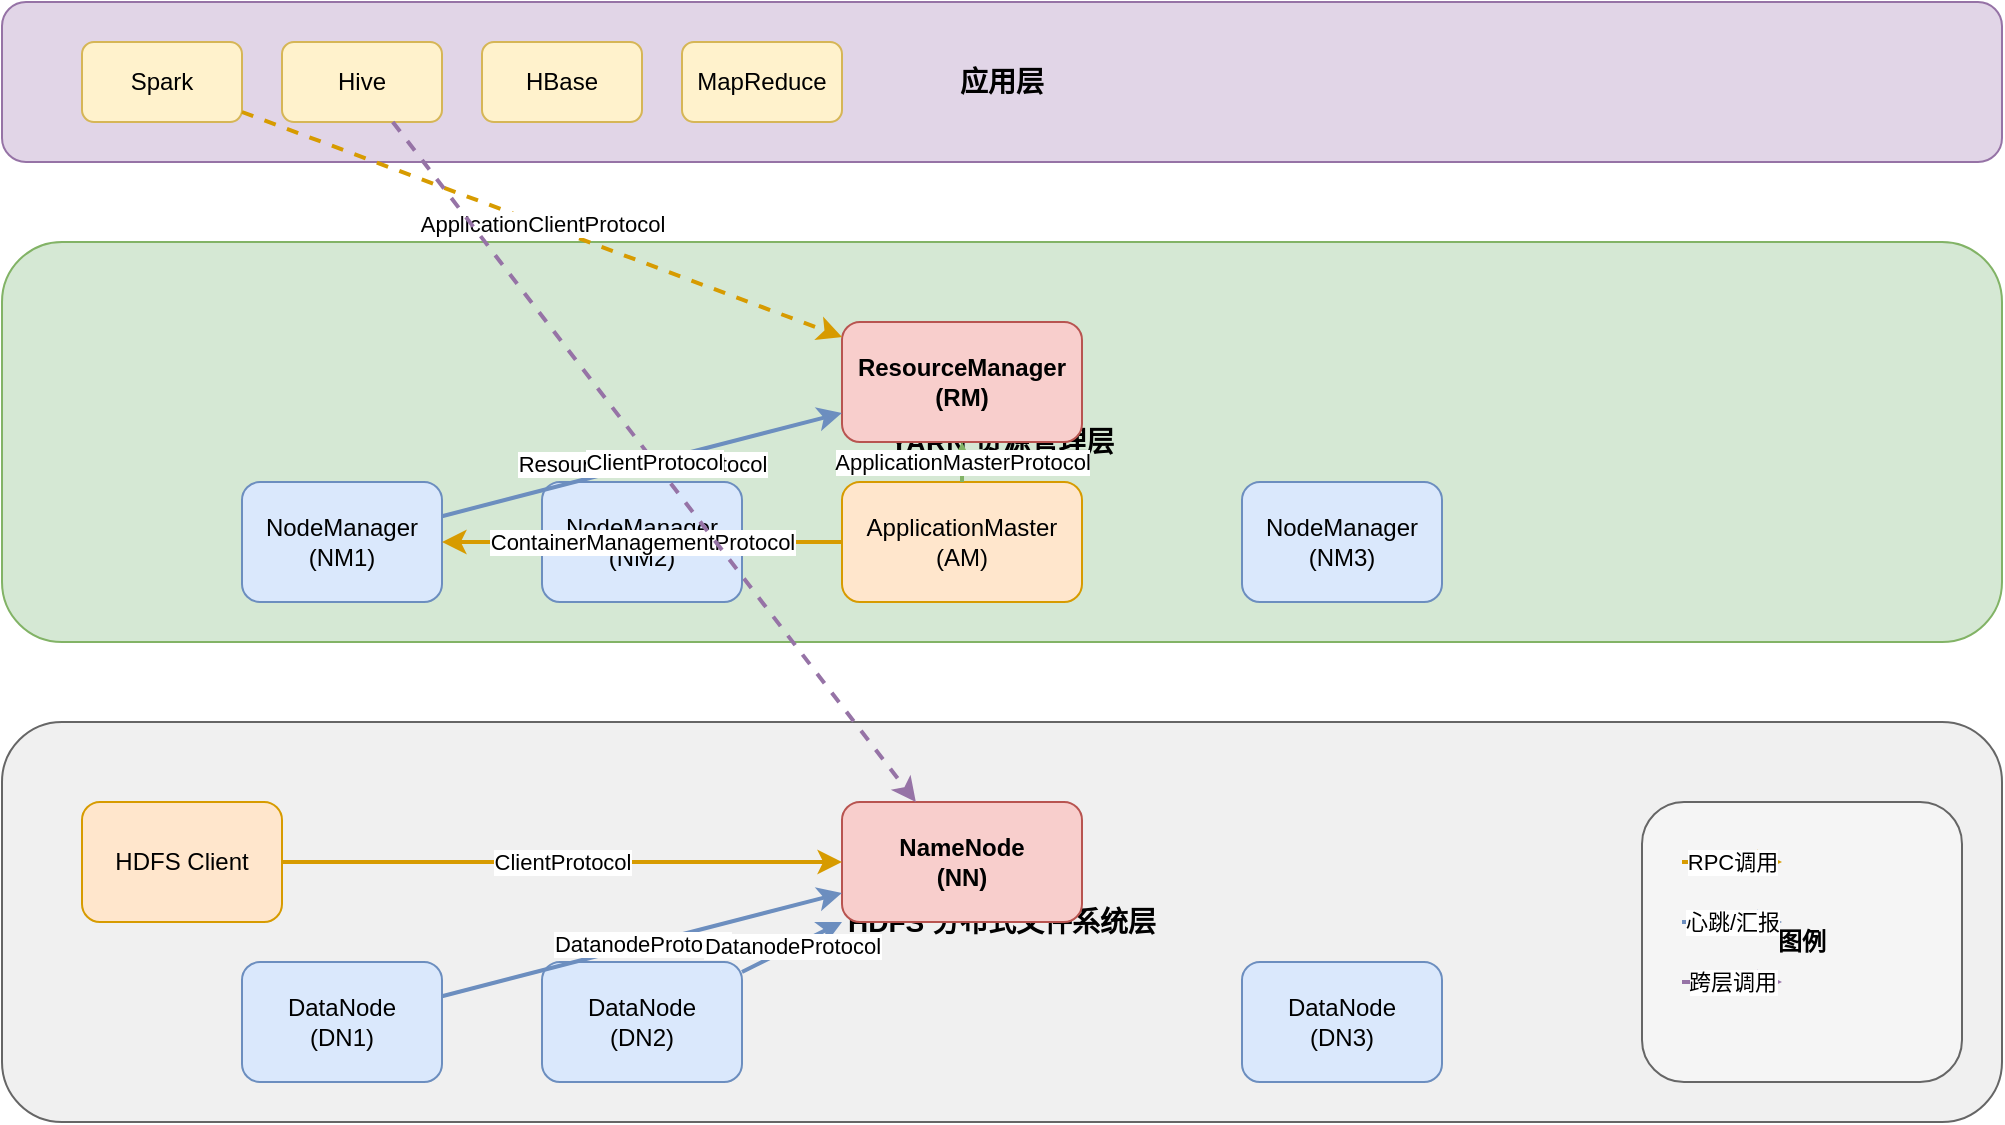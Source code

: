 <mxfile version="22.1.16">
  <diagram name="Hadoop-RPC-Ecosystem" id="hadoop-rpc-ecosystem">
    <mxGraphModel dx="1422" dy="794" grid="1" gridSize="10" guides="1" tooltips="1" connect="1" arrows="1" fold="1" page="1" pageScale="1" pageWidth="1169" pageHeight="827" math="0" shadow="0">
      <root>
        <mxCell id="0" />
        <mxCell id="1" parent="0" />
        
        <!-- 应用层 -->
        <mxCell id="app-layer" value="应用层" style="rounded=1;whiteSpace=wrap;html=1;fillColor=#e1d5e7;strokeColor=#9673a6;fontSize=14;fontStyle=1;" vertex="1" parent="1">
          <mxGeometry x="80" y="40" width="1000" height="80" as="geometry" />
        </mxCell>
        
        <mxCell id="spark" value="Spark" style="rounded=1;whiteSpace=wrap;html=1;fillColor=#fff2cc;strokeColor=#d6b656;" vertex="1" parent="1">
          <mxGeometry x="120" y="60" width="80" height="40" as="geometry" />
        </mxCell>
        
        <mxCell id="hive" value="Hive" style="rounded=1;whiteSpace=wrap;html=1;fillColor=#fff2cc;strokeColor=#d6b656;" vertex="1" parent="1">
          <mxGeometry x="220" y="60" width="80" height="40" as="geometry" />
        </mxCell>
        
        <mxCell id="hbase" value="HBase" style="rounded=1;whiteSpace=wrap;html=1;fillColor=#fff2cc;strokeColor=#d6b656;" vertex="1" parent="1">
          <mxGeometry x="320" y="60" width="80" height="40" as="geometry" />
        </mxCell>
        
        <mxCell id="mapreduce" value="MapReduce" style="rounded=1;whiteSpace=wrap;html=1;fillColor=#fff2cc;strokeColor=#d6b656;" vertex="1" parent="1">
          <mxGeometry x="420" y="60" width="80" height="40" as="geometry" />
        </mxCell>
        
        <!-- YARN层 -->
        <mxCell id="yarn-layer" value="YARN 资源管理层" style="rounded=1;whiteSpace=wrap;html=1;fillColor=#d5e8d4;strokeColor=#82b366;fontSize=14;fontStyle=1;" vertex="1" parent="1">
          <mxGeometry x="80" y="160" width="1000" height="200" as="geometry" />
        </mxCell>
        
        <mxCell id="resource-manager" value="ResourceManager&#xa;(RM)" style="rounded=1;whiteSpace=wrap;html=1;fillColor=#f8cecc;strokeColor=#b85450;fontSize=12;fontStyle=1;" vertex="1" parent="1">
          <mxGeometry x="500" y="200" width="120" height="60" as="geometry" />
        </mxCell>
        
        <mxCell id="node-manager1" value="NodeManager&#xa;(NM1)" style="rounded=1;whiteSpace=wrap;html=1;fillColor=#dae8fc;strokeColor=#6c8ebf;" vertex="1" parent="1">
          <mxGeometry x="200" y="280" width="100" height="60" as="geometry" />
        </mxCell>
        
        <mxCell id="node-manager2" value="NodeManager&#xa;(NM2)" style="rounded=1;whiteSpace=wrap;html=1;fillColor=#dae8fc;strokeColor=#6c8ebf;" vertex="1" parent="1">
          <mxGeometry x="350" y="280" width="100" height="60" as="geometry" />
        </mxCell>
        
        <mxCell id="node-manager3" value="NodeManager&#xa;(NM3)" style="rounded=1;whiteSpace=wrap;html=1;fillColor=#dae8fc;strokeColor=#6c8ebf;" vertex="1" parent="1">
          <mxGeometry x="700" y="280" width="100" height="60" as="geometry" />
        </mxCell>
        
        <mxCell id="app-master" value="ApplicationMaster&#xa;(AM)" style="rounded=1;whiteSpace=wrap;html=1;fillColor=#ffe6cc;strokeColor=#d79b00;" vertex="1" parent="1">
          <mxGeometry x="500" y="280" width="120" height="60" as="geometry" />
        </mxCell>
        
        <!-- HDFS层 -->
        <mxCell id="hdfs-layer" value="HDFS 分布式文件系统层" style="rounded=1;whiteSpace=wrap;html=1;fillColor=#f0f0f0;strokeColor=#666666;fontSize=14;fontStyle=1;" vertex="1" parent="1">
          <mxGeometry x="80" y="400" width="1000" height="200" as="geometry" />
        </mxCell>
        
        <mxCell id="namenode" value="NameNode&#xa;(NN)" style="rounded=1;whiteSpace=wrap;html=1;fillColor=#f8cecc;strokeColor=#b85450;fontSize=12;fontStyle=1;" vertex="1" parent="1">
          <mxGeometry x="500" y="440" width="120" height="60" as="geometry" />
        </mxCell>
        
        <mxCell id="datanode1" value="DataNode&#xa;(DN1)" style="rounded=1;whiteSpace=wrap;html=1;fillColor=#dae8fc;strokeColor=#6c8ebf;" vertex="1" parent="1">
          <mxGeometry x="200" y="520" width="100" height="60" as="geometry" />
        </mxCell>
        
        <mxCell id="datanode2" value="DataNode&#xa;(DN2)" style="rounded=1;whiteSpace=wrap;html=1;fillColor=#dae8fc;strokeColor=#6c8ebf;" vertex="1" parent="1">
          <mxGeometry x="350" y="520" width="100" height="60" as="geometry" />
        </mxCell>
        
        <mxCell id="datanode3" value="DataNode&#xa;(DN3)" style="rounded=1;whiteSpace=wrap;html=1;fillColor=#dae8fc;strokeColor=#6c8ebf;" vertex="1" parent="1">
          <mxGeometry x="700" y="520" width="100" height="60" as="geometry" />
        </mxCell>
        
        <mxCell id="hdfs-client" value="HDFS Client" style="rounded=1;whiteSpace=wrap;html=1;fillColor=#ffe6cc;strokeColor=#d79b00;" vertex="1" parent="1">
          <mxGeometry x="120" y="440" width="100" height="60" as="geometry" />
        </mxCell>
        
        <!-- RPC连接线 -->
        <!-- 应用层到YARN -->
        <mxCell id="spark-to-rm" value="ApplicationClientProtocol" style="endArrow=classic;html=1;strokeColor=#d79b00;strokeWidth=2;dashed=1;" edge="1" parent="1" source="spark" target="resource-manager">
          <mxGeometry width="50" height="50" relative="1" as="geometry">
            <mxPoint x="400" y="300" as="sourcePoint" />
            <mxPoint x="450" y="250" as="targetPoint" />
          </mxGeometry>
        </mxCell>
        
        <!-- YARN内部RPC -->
        <mxCell id="am-to-rm" value="ApplicationMasterProtocol" style="endArrow=classic;html=1;strokeColor=#82b366;strokeWidth=2;" edge="1" parent="1" source="app-master" target="resource-manager">
          <mxGeometry width="50" height="50" relative="1" as="geometry">
            <mxPoint x="400" y="300" as="sourcePoint" />
            <mxPoint x="450" y="250" as="targetPoint" />
          </mxGeometry>
        </mxCell>
        
        <mxCell id="nm1-to-rm" value="ResourceTrackerProtocol" style="endArrow=classic;html=1;strokeColor=#6c8ebf;strokeWidth=2;" edge="1" parent="1" source="node-manager1" target="resource-manager">
          <mxGeometry width="50" height="50" relative="1" as="geometry">
            <mxPoint x="400" y="300" as="sourcePoint" />
            <mxPoint x="450" y="250" as="targetPoint" />
          </mxGeometry>
        </mxCell>
        
        <mxCell id="am-to-nm1" value="ContainerManagementProtocol" style="endArrow=classic;html=1;strokeColor=#d79b00;strokeWidth=2;" edge="1" parent="1" source="app-master" target="node-manager1">
          <mxGeometry width="50" height="50" relative="1" as="geometry">
            <mxPoint x="400" y="300" as="sourcePoint" />
            <mxPoint x="450" y="250" as="targetPoint" />
          </mxGeometry>
        </mxCell>
        
        <!-- HDFS内部RPC -->
        <mxCell id="client-to-nn" value="ClientProtocol" style="endArrow=classic;html=1;strokeColor=#d79b00;strokeWidth=2;" edge="1" parent="1" source="hdfs-client" target="namenode">
          <mxGeometry width="50" height="50" relative="1" as="geometry">
            <mxPoint x="400" y="500" as="sourcePoint" />
            <mxPoint x="450" y="450" as="targetPoint" />
          </mxGeometry>
        </mxCell>
        
        <mxCell id="dn1-to-nn" value="DatanodeProtocol" style="endArrow=classic;html=1;strokeColor=#6c8ebf;strokeWidth=2;" edge="1" parent="1" source="datanode1" target="namenode">
          <mxGeometry width="50" height="50" relative="1" as="geometry">
            <mxPoint x="400" y="500" as="sourcePoint" />
            <mxPoint x="450" y="450" as="targetPoint" />
          </mxGeometry>
        </mxCell>
        
        <mxCell id="dn2-to-nn" value="DatanodeProtocol" style="endArrow=classic;html=1;strokeColor=#6c8ebf;strokeWidth=2;" edge="1" parent="1" source="datanode2" target="namenode">
          <mxGeometry width="50" height="50" relative="1" as="geometry">
            <mxPoint x="400" y="500" as="sourcePoint" />
            <mxPoint x="450" y="450" as="targetPoint" />
          </mxGeometry>
        </mxCell>
        
        <!-- 跨层连接 -->
        <mxCell id="app-to-hdfs" value="ClientProtocol" style="endArrow=classic;html=1;strokeColor=#9673a6;strokeWidth=2;dashed=1;" edge="1" parent="1" source="hive" target="namenode">
          <mxGeometry width="50" height="50" relative="1" as="geometry">
            <mxPoint x="400" y="300" as="sourcePoint" />
            <mxPoint x="450" y="250" as="targetPoint" />
          </mxGeometry>
        </mxCell>
        
        <!-- 图例 -->
        <mxCell id="legend" value="图例" style="rounded=1;whiteSpace=wrap;html=1;fillColor=#f5f5f5;strokeColor=#666666;fontSize=12;fontStyle=1;" vertex="1" parent="1">
          <mxGeometry x="900" y="440" width="160" height="140" as="geometry" />
        </mxCell>
        
        <mxCell id="legend-rpc" value="RPC调用" style="endArrow=classic;html=1;strokeColor=#d79b00;strokeWidth=2;" edge="1" parent="1">
          <mxGeometry width="50" height="50" relative="1" as="geometry">
            <mxPoint x="920" y="470" as="sourcePoint" />
            <mxPoint x="970" y="470" as="targetPoint" />
          </mxGeometry>
        </mxCell>
        
        <mxCell id="legend-heartbeat" value="心跳/汇报" style="endArrow=classic;html=1;strokeColor=#6c8ebf;strokeWidth=2;" edge="1" parent="1">
          <mxGeometry width="50" height="50" relative="1" as="geometry">
            <mxPoint x="920" y="500" as="sourcePoint" />
            <mxPoint x="970" y="500" as="targetPoint" />
          </mxGeometry>
        </mxCell>
        
        <mxCell id="legend-cross" value="跨层调用" style="endArrow=classic;html=1;strokeColor=#9673a6;strokeWidth=2;dashed=1;" edge="1" parent="1">
          <mxGeometry width="50" height="50" relative="1" as="geometry">
            <mxPoint x="920" y="530" as="sourcePoint" />
            <mxPoint x="970" y="530" as="targetPoint" />
          </mxGeometry>
        </mxCell>
        
      </root>
    </mxGraphModel>
  </diagram>
</mxfile>
